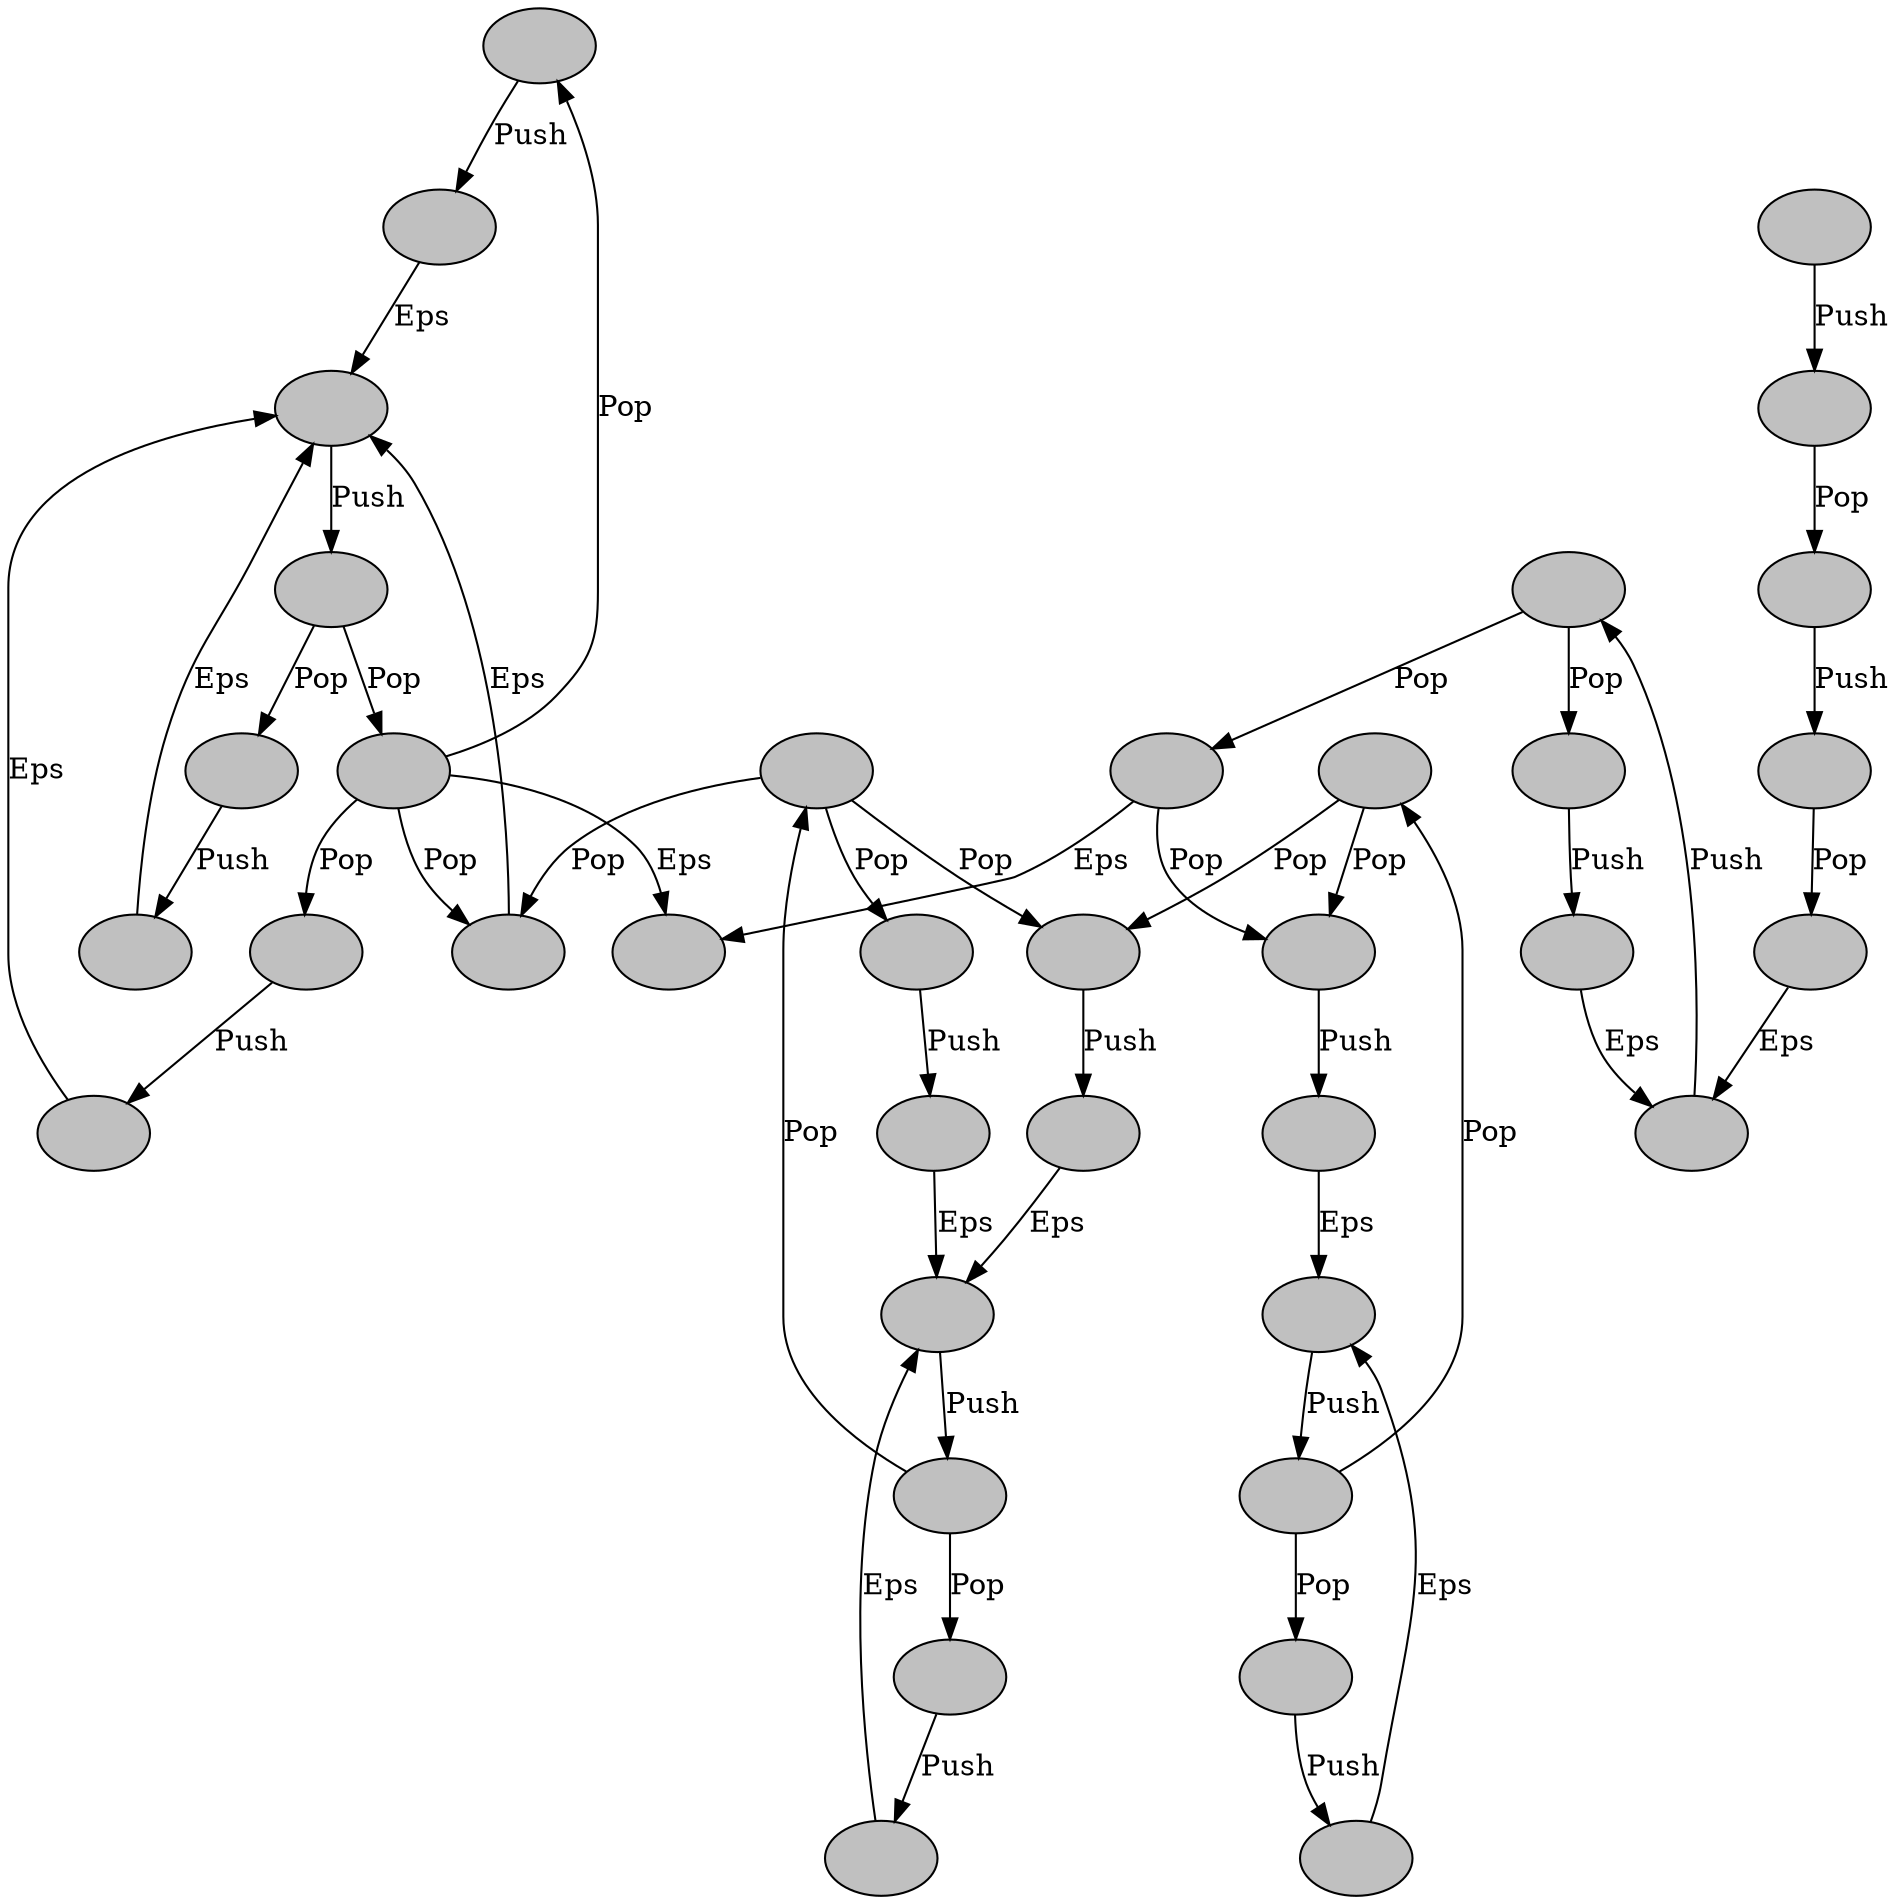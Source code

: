 digraph BST {1770485850 [label = "", style = filled, fillcolor = gray];
-375392677 [label = "", style = filled, fillcolor = gray];
-1908823261 [label = "", style = filled, fillcolor = gray];
-455709020 [label = "", style = filled, fillcolor = gray];
2080282805 [label = "", style = filled, fillcolor = gray];
1462129233 [label = "", style = filled, fillcolor = gray];
-1021871977 [label = "", style = filled, fillcolor = gray];
2049915196 [label = "", style = filled, fillcolor = gray];
-455709020 [label = "", style = filled, fillcolor = gray];
-263414864 [label = "", style = filled, fillcolor = gray];
-978525952 [label = "", style = filled, fillcolor = gray];
1284318392 [label = "", style = filled, fillcolor = gray];
-66670665 [label = "", style = filled, fillcolor = gray];
1583792560 [label = "", style = filled, fillcolor = gray];
-1908823261 [label = "", style = filled, fillcolor = gray];
2080282805 [label = "", style = filled, fillcolor = gray];
-1852805696 [label = "", style = filled, fillcolor = gray];
161514701 [label = "", style = filled, fillcolor = gray];
453085932 [label = "", style = filled, fillcolor = gray];
2127409255 [label = "", style = filled, fillcolor = gray];
-408757482 [label = "", style = filled, fillcolor = gray];
-1021871977 [label = "", style = filled, fillcolor = gray];
-1027331961 [label = "", style = filled, fillcolor = gray];
-1259315256 [label = "", style = filled, fillcolor = gray];
2127409255 [label = "", style = filled, fillcolor = gray];
429141802 [label = "", style = filled, fillcolor = gray];
-828972763 [label = "", style = filled, fillcolor = gray];
-1437342185 [label = "", style = filled, fillcolor = gray];
429141802 [label = "", style = filled, fillcolor = gray];
-408757482 [label = "", style = filled, fillcolor = gray];
2049915196 [label = "", style = filled, fillcolor = gray];
-1027281303 [label = "", style = filled, fillcolor = gray];
-761481238 [label = "", style = filled, fillcolor = gray];
-2117025329 [label = "", style = filled, fillcolor = gray];
1924752458 [label = "", style = filled, fillcolor = gray];
1740577349 [label = "", style = filled, fillcolor = gray];
-1027281303 [label = "", style = filled, fillcolor = gray];
-408757482 [label = "", style = filled, fillcolor = gray];
-1437342185 [label = "", style = filled, fillcolor = gray];
-2117025329 [label = "", style = filled, fillcolor = gray];
1462129233 [label = "", style = filled, fillcolor = gray];
1924752458 [label = "", style = filled, fillcolor = gray];
1284318392 [label = "", style = filled, fillcolor = gray];
1462129233 [label = "", style = filled, fillcolor = gray];
984503948 [label = "", style = filled, fillcolor = gray];
-653126826 [label = "", style = filled, fillcolor = gray];
1211089274 [label = "", style = filled, fillcolor = gray];
-978525952 [label = "", style = filled, fillcolor = gray];
-1021871977 [label = "", style = filled, fillcolor = gray];
984503948 [label = "", style = filled, fillcolor = gray];
161514701 [label = "", style = filled, fillcolor = gray];
-653126826 [label = "", style = filled, fillcolor = gray];
1211089274 [label = "", style = filled, fillcolor = gray];
284042672 [label = "", style = filled, fillcolor = gray];
1740577349 [label = "", style = filled, fillcolor = gray];
1051831297 [label = "", style = filled, fillcolor = gray];
-653126826 [label = "", style = filled, fillcolor = gray];
455267034 [label = "", style = filled, fillcolor = gray];
-66670665 [label = "", style = filled, fillcolor = gray];
-1908823261 [label = "", style = filled, fillcolor = gray];
-1196899204 [label = "", style = filled, fillcolor = gray];
-1622397134 [label = "", style = filled, fillcolor = gray];
455267034 [label = "", style = filled, fillcolor = gray];
1112226119 [label = "", style = filled, fillcolor = gray];
-1852805696 [label = "", style = filled, fillcolor = gray];
-1196899204 [label = "", style = filled, fillcolor = gray];
984503948 [label = "", style = filled, fillcolor = gray];
284042672 [label = "", style = filled, fillcolor = gray];
1583792560 [label = "", style = filled, fillcolor = gray];
-761481238 [label = "", style = filled, fillcolor = gray];
1924752458 [label = "", style = filled, fillcolor = gray];
1211089274 [label = "", style = filled, fillcolor = gray];
161514701 [label = "", style = filled, fillcolor = gray];
-828972763 [label = "", style = filled, fillcolor = gray];
1051831297 [label = "", style = filled, fillcolor = gray];
1462129233 [label = "", style = filled, fillcolor = gray];
1211089274 [label = "", style = filled, fillcolor = gray];
2080282805 [label = "", style = filled, fillcolor = gray];
-2117025329 [label = "", style = filled, fillcolor = gray];
-66670665 [label = "", style = filled, fillcolor = gray];
-1908823261 [label = "", style = filled, fillcolor = gray];
-828972763 [label = "", style = filled, fillcolor = gray];
1211089274 [label = "", style = filled, fillcolor = gray];
1770485850 [label = "", style = filled, fillcolor = gray];
-1622397134 [label = "", style = filled, fillcolor = gray];
1112226119 [label = "", style = filled, fillcolor = gray];
-263414864 [label = "", style = filled, fillcolor = gray];
-2117025329 [label = "", style = filled, fillcolor = gray];
-1259315256 [label = "", style = filled, fillcolor = gray];
453085932 [label = "", style = filled, fillcolor = gray];
-375392677 [label = "", style = filled, fillcolor = gray];
1462129233 [label = "", style = filled, fillcolor = gray];
1112226119 [label = "", style = filled, fillcolor = gray];
-1852805696 [label = "", style = filled, fillcolor = gray];
1770485850 -> -375392677 [label="Push"];
-1908823261 -> -455709020 [label="Pop"];
2080282805 -> 1462129233 [label="Eps"];
-1021871977 -> 2049915196 [label="Pop"];
-455709020 -> -263414864 [label="Push"];
-978525952 -> 1284318392 [label="Push"];
-66670665 -> 1583792560 [label="Pop"];
-1908823261 -> 2080282805 [label="Pop"];
-1852805696 -> 161514701 [label="Pop"];
453085932 -> 2127409255 [label="Push"];
-408757482 -> -1021871977 [label="Push"];
-1027331961 -> -1259315256 [label="Push"];
2127409255 -> 429141802 [label="Pop"];
-828972763 -> -1437342185 [label="Push"];
429141802 -> -408757482 [label="Eps"];
2049915196 -> -1027281303 [label="Push"];
-761481238 -> -2117025329 [label="Eps"];
1924752458 -> 1740577349 [label="Pop"];
-1027281303 -> -408757482 [label="Eps"];
-1437342185 -> -2117025329 [label="Eps"];
1462129233 -> 1924752458 [label="Push"];
1284318392 -> 1462129233 [label="Eps"];
984503948 -> -653126826 [label="Pop"];
1211089274 -> -978525952 [label="Pop"];
-1021871977 -> 984503948 [label="Pop"];
161514701 -> -653126826 [label="Pop"];
1211089274 -> 284042672 [label="Eps"];
1740577349 -> 1051831297 [label="Push"];
-653126826 -> 455267034 [label="Push"];
-66670665 -> -1908823261 [label="Pop"];
-1196899204 -> -1622397134 [label="Push"];
455267034 -> 1112226119 [label="Eps"];
-1852805696 -> -1196899204 [label="Pop"];
984503948 -> 284042672 [label="Eps"];
1583792560 -> -761481238 [label="Push"];
1924752458 -> 1211089274 [label="Pop"];
161514701 -> -828972763 [label="Pop"];
1051831297 -> 1462129233 [label="Eps"];
1211089274 -> 2080282805 [label="Pop"];
-2117025329 -> -66670665 [label="Push"];
-1908823261 -> -828972763 [label="Pop"];
1211089274 -> 1770485850 [label="Pop"];
-1622397134 -> 1112226119 [label="Eps"];
-263414864 -> -2117025329 [label="Eps"];
-1259315256 -> 453085932 [label="Pop"];
-375392677 -> 1462129233 [label="Eps"];
1112226119 -> -1852805696 [label="Push"];
}
